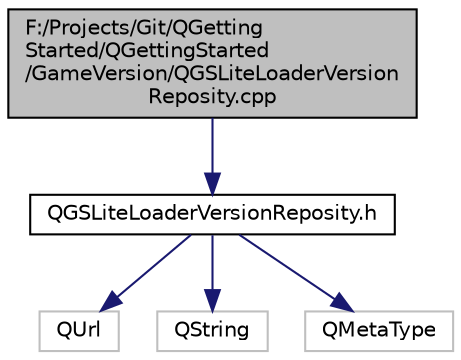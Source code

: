 digraph "F:/Projects/Git/QGettingStarted/QGettingStarted/GameVersion/QGSLiteLoaderVersionReposity.cpp"
{
  edge [fontname="Helvetica",fontsize="10",labelfontname="Helvetica",labelfontsize="10"];
  node [fontname="Helvetica",fontsize="10",shape=record];
  Node0 [label="F:/Projects/Git/QGetting\lStarted/QGettingStarted\l/GameVersion/QGSLiteLoaderVersion\lReposity.cpp",height=0.2,width=0.4,color="black", fillcolor="grey75", style="filled", fontcolor="black"];
  Node0 -> Node1 [color="midnightblue",fontsize="10",style="solid"];
  Node1 [label="QGSLiteLoaderVersionReposity.h",height=0.2,width=0.4,color="black", fillcolor="white", style="filled",URL="$_q_g_s_lite_loader_version_reposity_8h.html"];
  Node1 -> Node2 [color="midnightblue",fontsize="10",style="solid"];
  Node2 [label="QUrl",height=0.2,width=0.4,color="grey75", fillcolor="white", style="filled"];
  Node1 -> Node3 [color="midnightblue",fontsize="10",style="solid"];
  Node3 [label="QString",height=0.2,width=0.4,color="grey75", fillcolor="white", style="filled"];
  Node1 -> Node4 [color="midnightblue",fontsize="10",style="solid"];
  Node4 [label="QMetaType",height=0.2,width=0.4,color="grey75", fillcolor="white", style="filled"];
}
